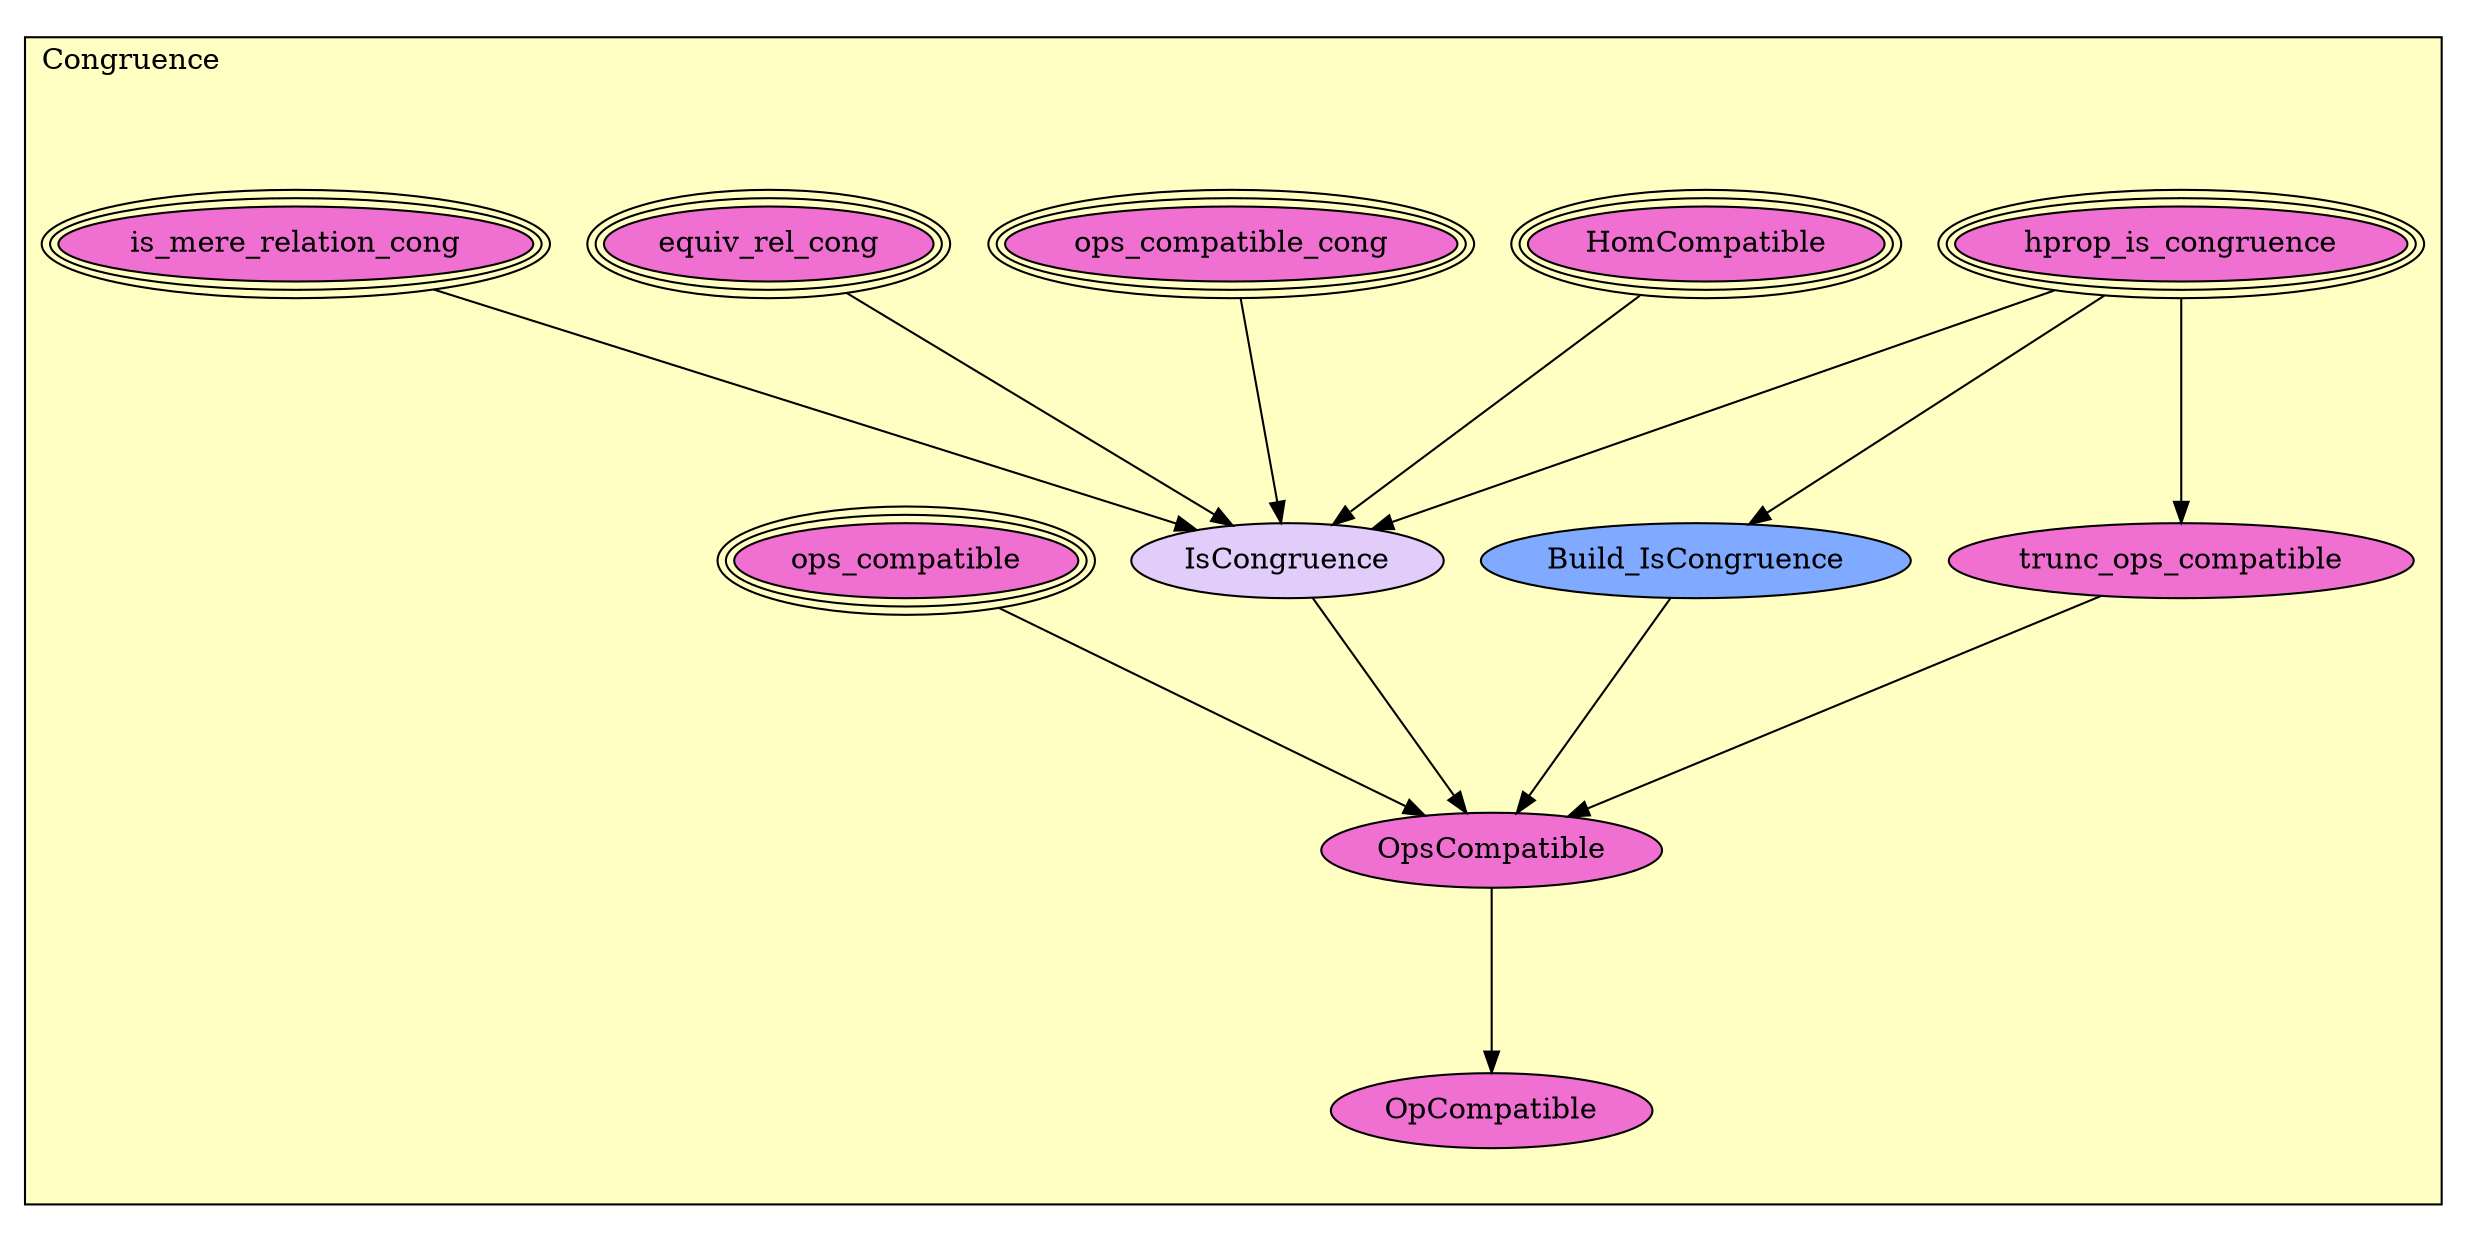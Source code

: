digraph HoTT_Algebra_Universal_Congruence {
  graph [ratio=0.5]
  node [style=filled]
Congruence_HomCompatible [label="HomCompatible", URL=<Congruence.html#HomCompatible>, peripheries=3, fillcolor="#F070D1"] ;
Congruence_hprop_is_congruence [label="hprop_is_congruence", URL=<Congruence.html#hprop_is_congruence>, peripheries=3, fillcolor="#F070D1"] ;
Congruence_ops_compatible_cong [label="ops_compatible_cong", URL=<Congruence.html#ops_compatible_cong>, peripheries=3, fillcolor="#F070D1"] ;
Congruence_equiv_rel_cong [label="equiv_rel_cong", URL=<Congruence.html#equiv_rel_cong>, peripheries=3, fillcolor="#F070D1"] ;
Congruence_is_mere_relation_cong [label="is_mere_relation_cong", URL=<Congruence.html#is_mere_relation_cong>, peripheries=3, fillcolor="#F070D1"] ;
Congruence_Build_IsCongruence [label="Build_IsCongruence", URL=<Congruence.html#Build_IsCongruence>, fillcolor="#7FAAFF"] ;
Congruence_IsCongruence [label="IsCongruence", URL=<Congruence.html#IsCongruence>, fillcolor="#E2CDFA"] ;
Congruence_trunc_ops_compatible [label="trunc_ops_compatible", URL=<Congruence.html#trunc_ops_compatible>, fillcolor="#F070D1"] ;
Congruence_ops_compatible [label="ops_compatible", URL=<Congruence.html#ops_compatible>, peripheries=3, fillcolor="#F070D1"] ;
Congruence_OpsCompatible [label="OpsCompatible", URL=<Congruence.html#OpsCompatible>, fillcolor="#F070D1"] ;
Congruence_OpCompatible [label="OpCompatible", URL=<Congruence.html#OpCompatible>, fillcolor="#F070D1"] ;
  Congruence_HomCompatible -> Congruence_IsCongruence [] ;
  Congruence_hprop_is_congruence -> Congruence_Build_IsCongruence [] ;
  Congruence_hprop_is_congruence -> Congruence_IsCongruence [] ;
  Congruence_hprop_is_congruence -> Congruence_trunc_ops_compatible [] ;
  Congruence_ops_compatible_cong -> Congruence_IsCongruence [] ;
  Congruence_equiv_rel_cong -> Congruence_IsCongruence [] ;
  Congruence_is_mere_relation_cong -> Congruence_IsCongruence [] ;
  Congruence_Build_IsCongruence -> Congruence_OpsCompatible [] ;
  Congruence_IsCongruence -> Congruence_OpsCompatible [] ;
  Congruence_trunc_ops_compatible -> Congruence_OpsCompatible [] ;
  Congruence_ops_compatible -> Congruence_OpsCompatible [] ;
  Congruence_OpsCompatible -> Congruence_OpCompatible [] ;
subgraph cluster_Congruence { label="Congruence"; fillcolor="#FFFFC3"; labeljust=l; style=filled 
Congruence_OpCompatible; Congruence_OpsCompatible; Congruence_ops_compatible; Congruence_trunc_ops_compatible; Congruence_IsCongruence; Congruence_Build_IsCongruence; Congruence_is_mere_relation_cong; Congruence_equiv_rel_cong; Congruence_ops_compatible_cong; Congruence_hprop_is_congruence; Congruence_HomCompatible; };
} /* END */
